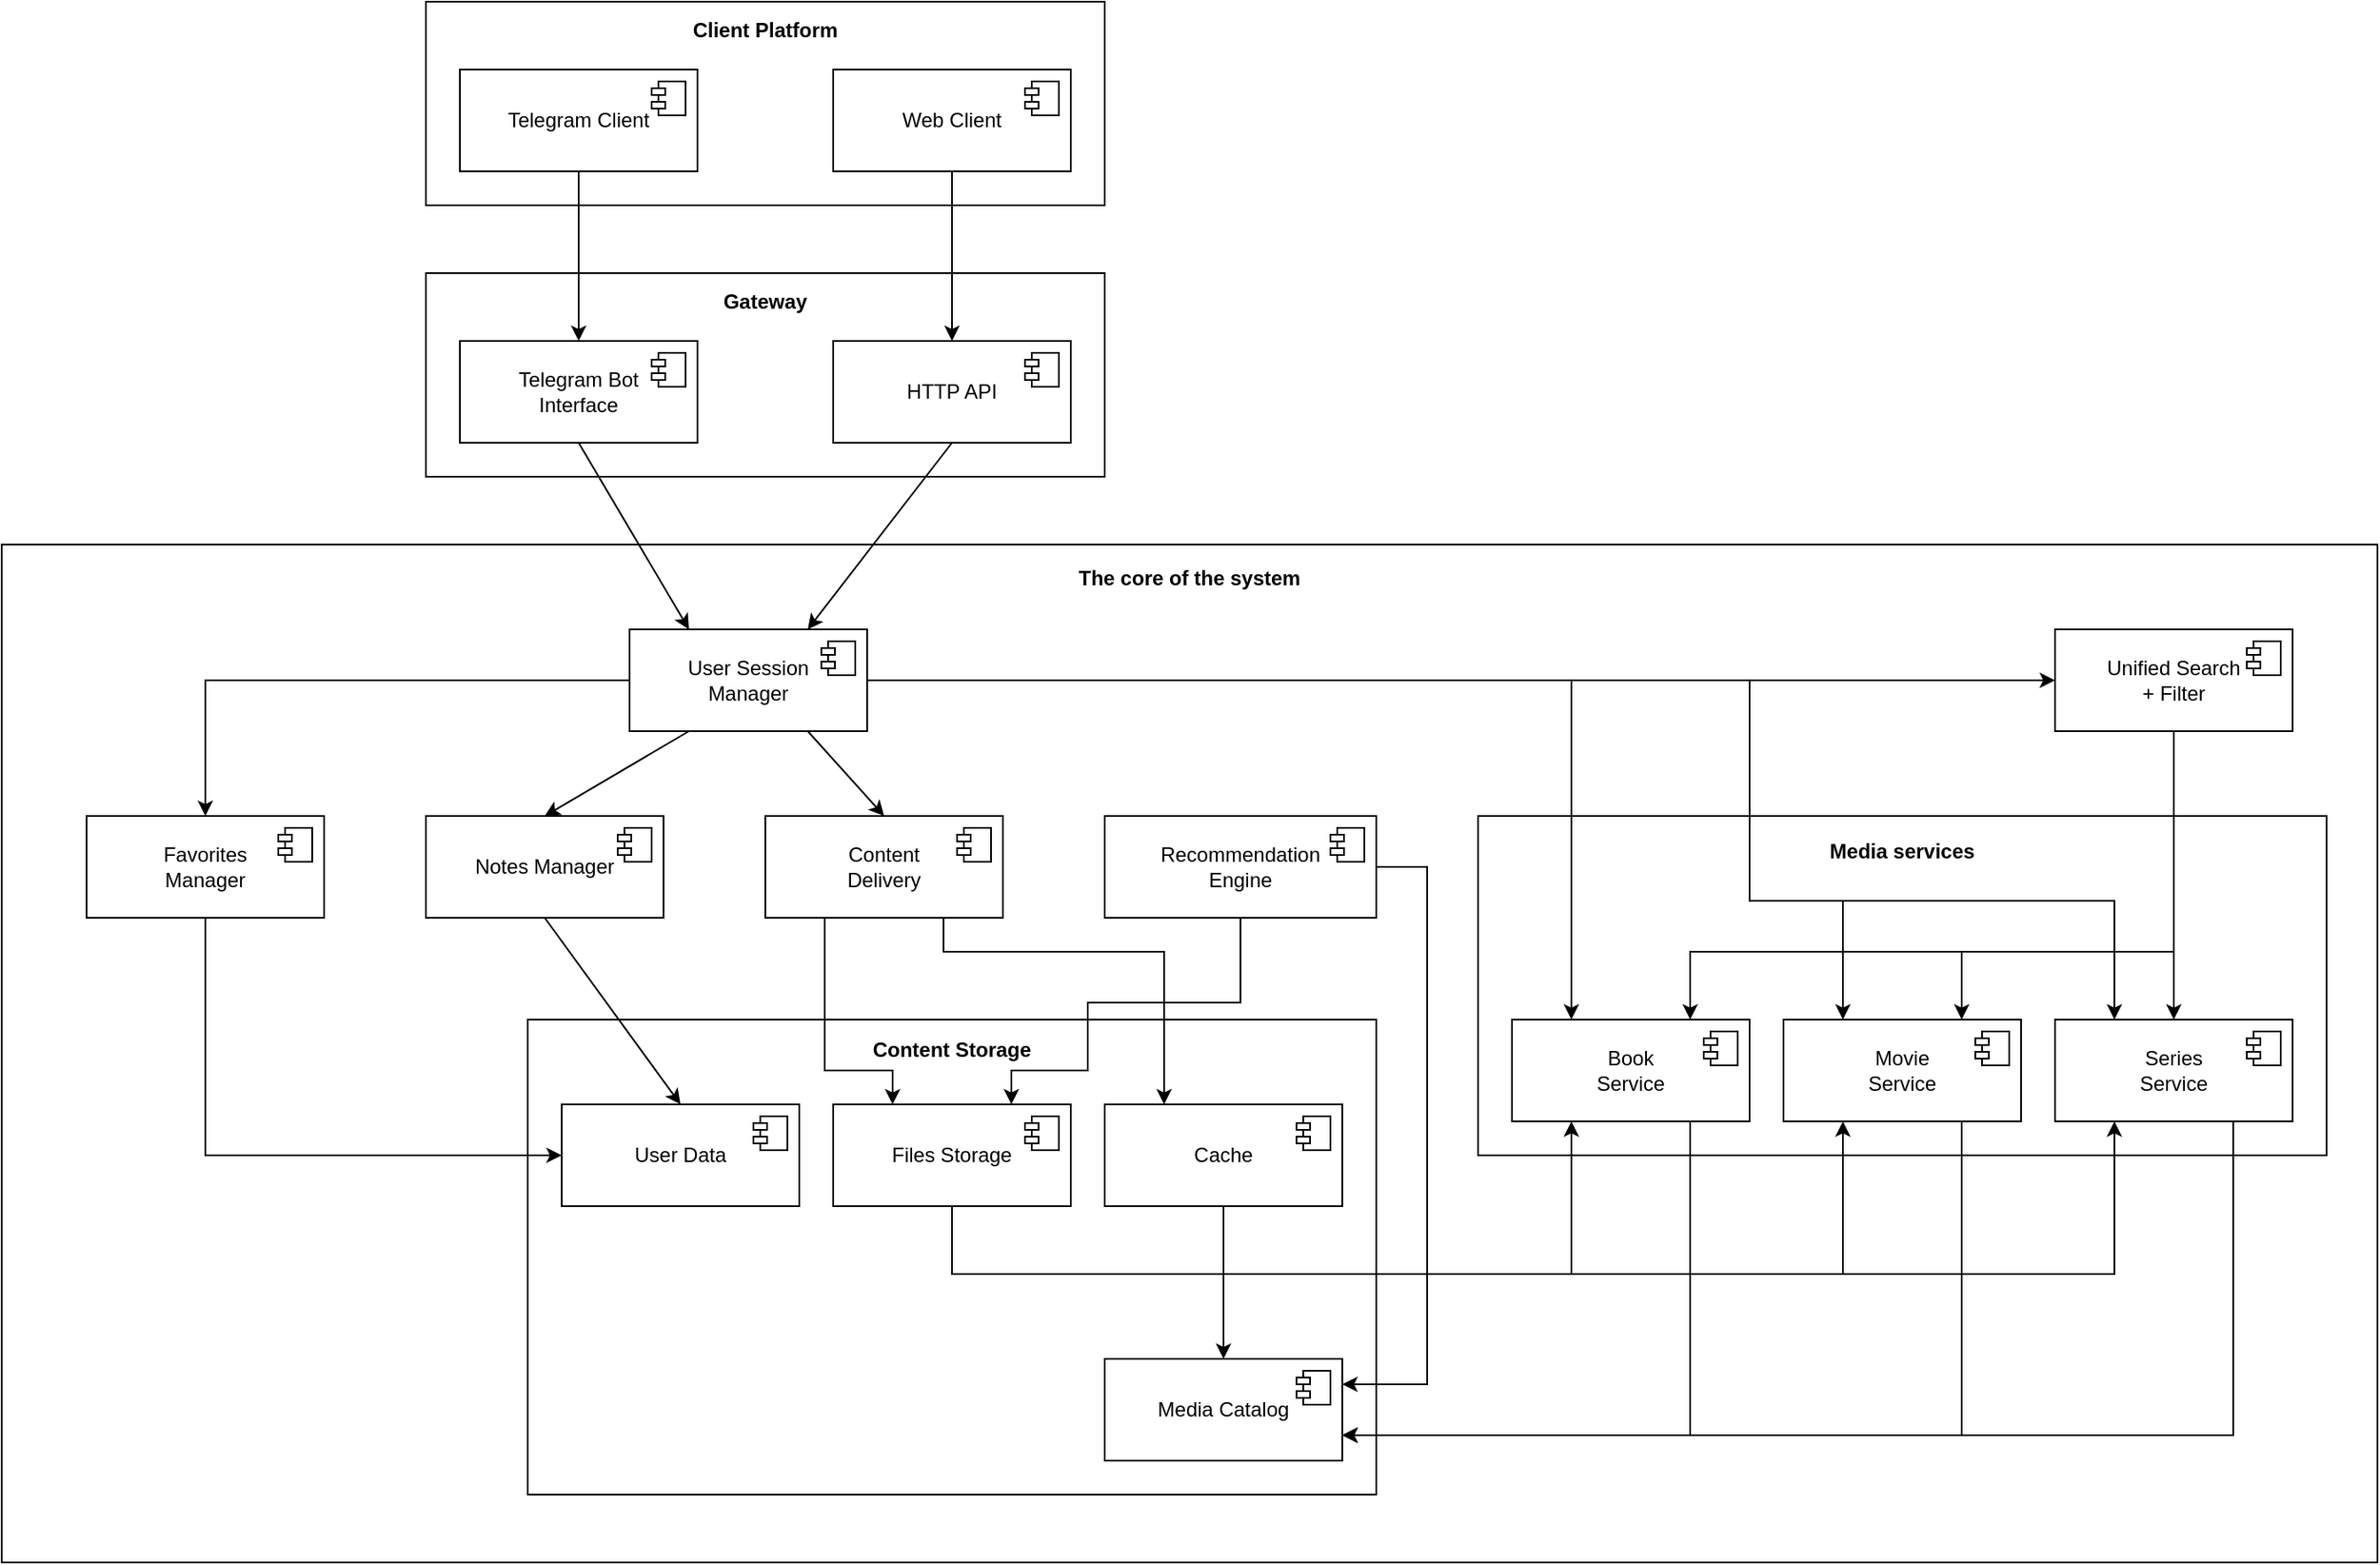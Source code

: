 <mxfile version="27.1.6">
  <diagram name="Страница — 1" id="5VMQ5X2-vYxtEp9Sd9Cx">
    <mxGraphModel dx="2438" dy="1136" grid="1" gridSize="10" guides="1" tooltips="1" connect="1" arrows="1" fold="1" page="1" pageScale="1" pageWidth="827" pageHeight="1169" math="0" shadow="0">
      <root>
        <mxCell id="0" />
        <mxCell id="1" parent="0" />
        <mxCell id="GmPg6R9KhKTW2BGnxjnt-1" value="&lt;b&gt;Client Platform&lt;/b&gt;&lt;br&gt;&lt;div&gt;&lt;b&gt;&lt;br&gt;&lt;/b&gt;&lt;/div&gt;&lt;div&gt;&lt;b&gt;&lt;br&gt;&lt;/b&gt;&lt;div&gt;&lt;b&gt;&lt;br&gt;&lt;/b&gt;&lt;/div&gt;&lt;div&gt;&lt;b&gt;&lt;br&gt;&lt;/b&gt;&lt;/div&gt;&lt;div&gt;&lt;b&gt;&lt;br&gt;&lt;/b&gt;&lt;/div&gt;&lt;div&gt;&lt;b&gt;&lt;br&gt;&lt;/b&gt;&lt;/div&gt;&lt;/div&gt;" style="rounded=0;whiteSpace=wrap;html=1;" parent="1" vertex="1">
          <mxGeometry x="-640" y="80" width="400" height="120" as="geometry" />
        </mxCell>
        <mxCell id="GmPg6R9KhKTW2BGnxjnt-2" value="Telegram Client" style="html=1;dropTarget=0;whiteSpace=wrap;" parent="1" vertex="1">
          <mxGeometry x="-620" y="120" width="140" height="60" as="geometry" />
        </mxCell>
        <mxCell id="GmPg6R9KhKTW2BGnxjnt-3" value="" style="shape=module;jettyWidth=8;jettyHeight=4;" parent="GmPg6R9KhKTW2BGnxjnt-2" vertex="1">
          <mxGeometry x="1" width="20" height="20" relative="1" as="geometry">
            <mxPoint x="-27" y="7" as="offset" />
          </mxGeometry>
        </mxCell>
        <mxCell id="GmPg6R9KhKTW2BGnxjnt-4" value="Web Client" style="html=1;dropTarget=0;whiteSpace=wrap;" parent="1" vertex="1">
          <mxGeometry x="-400" y="120" width="140" height="60" as="geometry" />
        </mxCell>
        <mxCell id="GmPg6R9KhKTW2BGnxjnt-5" value="" style="shape=module;jettyWidth=8;jettyHeight=4;" parent="GmPg6R9KhKTW2BGnxjnt-4" vertex="1">
          <mxGeometry x="1" width="20" height="20" relative="1" as="geometry">
            <mxPoint x="-27" y="7" as="offset" />
          </mxGeometry>
        </mxCell>
        <mxCell id="GmPg6R9KhKTW2BGnxjnt-6" value="&lt;b&gt;Gateway&lt;/b&gt;&lt;br&gt;&lt;div&gt;&lt;b&gt;&lt;br&gt;&lt;/b&gt;&lt;/div&gt;&lt;div&gt;&lt;b&gt;&lt;br&gt;&lt;/b&gt;&lt;div&gt;&lt;b&gt;&lt;br&gt;&lt;/b&gt;&lt;/div&gt;&lt;div&gt;&lt;b&gt;&lt;br&gt;&lt;/b&gt;&lt;/div&gt;&lt;div&gt;&lt;b&gt;&lt;br&gt;&lt;/b&gt;&lt;/div&gt;&lt;div&gt;&lt;b&gt;&lt;br&gt;&lt;/b&gt;&lt;/div&gt;&lt;/div&gt;" style="rounded=0;whiteSpace=wrap;html=1;" parent="1" vertex="1">
          <mxGeometry x="-640" y="240" width="400" height="120" as="geometry" />
        </mxCell>
        <mxCell id="GmPg6R9KhKTW2BGnxjnt-7" value="Telegram Bot&lt;div&gt;Interface&lt;/div&gt;" style="html=1;dropTarget=0;whiteSpace=wrap;" parent="1" vertex="1">
          <mxGeometry x="-620" y="280" width="140" height="60" as="geometry" />
        </mxCell>
        <mxCell id="GmPg6R9KhKTW2BGnxjnt-8" value="" style="shape=module;jettyWidth=8;jettyHeight=4;" parent="GmPg6R9KhKTW2BGnxjnt-7" vertex="1">
          <mxGeometry x="1" width="20" height="20" relative="1" as="geometry">
            <mxPoint x="-27" y="7" as="offset" />
          </mxGeometry>
        </mxCell>
        <mxCell id="GmPg6R9KhKTW2BGnxjnt-9" value="HTTP API" style="html=1;dropTarget=0;whiteSpace=wrap;" parent="1" vertex="1">
          <mxGeometry x="-400" y="280" width="140" height="60" as="geometry" />
        </mxCell>
        <mxCell id="GmPg6R9KhKTW2BGnxjnt-10" value="" style="shape=module;jettyWidth=8;jettyHeight=4;" parent="GmPg6R9KhKTW2BGnxjnt-9" vertex="1">
          <mxGeometry x="1" width="20" height="20" relative="1" as="geometry">
            <mxPoint x="-27" y="7" as="offset" />
          </mxGeometry>
        </mxCell>
        <mxCell id="GmPg6R9KhKTW2BGnxjnt-12" value="&lt;b&gt;The core of the system&lt;/b&gt;&lt;div&gt;&lt;div&gt;&lt;b&gt;&lt;br&gt;&lt;/b&gt;&lt;/div&gt;&lt;div&gt;&lt;b&gt;&lt;br&gt;&lt;/b&gt;&lt;/div&gt;&lt;div&gt;&lt;b&gt;&lt;br&gt;&lt;/b&gt;&lt;/div&gt;&lt;div&gt;&lt;b&gt;&lt;br&gt;&lt;/b&gt;&lt;/div&gt;&lt;div&gt;&lt;b&gt;&lt;br&gt;&lt;/b&gt;&lt;/div&gt;&lt;div&gt;&lt;b&gt;&lt;br&gt;&lt;/b&gt;&lt;/div&gt;&lt;div&gt;&lt;b&gt;&lt;br&gt;&lt;/b&gt;&lt;/div&gt;&lt;div&gt;&lt;b&gt;&lt;br&gt;&lt;/b&gt;&lt;/div&gt;&lt;div&gt;&lt;b&gt;&lt;br&gt;&lt;/b&gt;&lt;/div&gt;&lt;div&gt;&lt;b&gt;&lt;br&gt;&lt;/b&gt;&lt;/div&gt;&lt;div&gt;&lt;b&gt;&lt;br&gt;&lt;/b&gt;&lt;/div&gt;&lt;div&gt;&lt;b&gt;&lt;br&gt;&lt;/b&gt;&lt;/div&gt;&lt;div&gt;&lt;b&gt;&lt;br&gt;&lt;/b&gt;&lt;/div&gt;&lt;div&gt;&lt;b&gt;&lt;br&gt;&lt;/b&gt;&lt;/div&gt;&lt;div&gt;&lt;b&gt;&lt;br&gt;&lt;/b&gt;&lt;/div&gt;&lt;div&gt;&lt;b&gt;&lt;br&gt;&lt;/b&gt;&lt;/div&gt;&lt;div&gt;&lt;b&gt;&lt;br&gt;&lt;/b&gt;&lt;/div&gt;&lt;div&gt;&lt;b&gt;&lt;br&gt;&lt;/b&gt;&lt;/div&gt;&lt;div&gt;&lt;b&gt;&lt;br&gt;&lt;/b&gt;&lt;/div&gt;&lt;div&gt;&lt;b&gt;&lt;br&gt;&lt;/b&gt;&lt;/div&gt;&lt;div&gt;&lt;b&gt;&lt;br&gt;&lt;/b&gt;&lt;/div&gt;&lt;div&gt;&lt;b&gt;&lt;br&gt;&lt;/b&gt;&lt;/div&gt;&lt;div&gt;&lt;b&gt;&lt;br&gt;&lt;/b&gt;&lt;/div&gt;&lt;div&gt;&lt;b&gt;&lt;br&gt;&lt;/b&gt;&lt;/div&gt;&lt;div&gt;&lt;b&gt;&lt;br&gt;&lt;/b&gt;&lt;/div&gt;&lt;div&gt;&lt;b&gt;&lt;br&gt;&lt;/b&gt;&lt;/div&gt;&lt;div&gt;&lt;b&gt;&lt;br&gt;&lt;/b&gt;&lt;/div&gt;&lt;div&gt;&lt;b&gt;&lt;br&gt;&lt;/b&gt;&lt;/div&gt;&lt;div&gt;&lt;b&gt;&lt;br&gt;&lt;/b&gt;&lt;/div&gt;&lt;div&gt;&lt;b&gt;&lt;br&gt;&lt;/b&gt;&lt;/div&gt;&lt;div&gt;&lt;b&gt;&lt;br&gt;&lt;/b&gt;&lt;/div&gt;&lt;div&gt;&lt;b&gt;&lt;br&gt;&lt;/b&gt;&lt;/div&gt;&lt;div&gt;&lt;b&gt;&lt;br&gt;&lt;/b&gt;&lt;div&gt;&lt;b&gt;&lt;br&gt;&lt;/b&gt;&lt;/div&gt;&lt;div&gt;&lt;b&gt;&lt;br&gt;&lt;/b&gt;&lt;div&gt;&lt;b&gt;&lt;br&gt;&lt;/b&gt;&lt;/div&gt;&lt;div&gt;&lt;b&gt;&lt;br&gt;&lt;/b&gt;&lt;/div&gt;&lt;div&gt;&lt;b&gt;&lt;br&gt;&lt;/b&gt;&lt;/div&gt;&lt;div&gt;&lt;b&gt;&lt;br&gt;&lt;/b&gt;&lt;/div&gt;&lt;/div&gt;&lt;/div&gt;&lt;/div&gt;" style="rounded=0;whiteSpace=wrap;html=1;" parent="1" vertex="1">
          <mxGeometry x="-890" y="400" width="1400" height="600" as="geometry" />
        </mxCell>
        <mxCell id="GmPg6R9KhKTW2BGnxjnt-13" value="User Session&lt;div&gt;Manager&lt;/div&gt;" style="html=1;dropTarget=0;whiteSpace=wrap;" parent="1" vertex="1">
          <mxGeometry x="-520" y="450" width="140" height="60" as="geometry" />
        </mxCell>
        <mxCell id="GmPg6R9KhKTW2BGnxjnt-14" value="" style="shape=module;jettyWidth=8;jettyHeight=4;" parent="GmPg6R9KhKTW2BGnxjnt-13" vertex="1">
          <mxGeometry x="1" width="20" height="20" relative="1" as="geometry">
            <mxPoint x="-27" y="7" as="offset" />
          </mxGeometry>
        </mxCell>
        <mxCell id="GmPg6R9KhKTW2BGnxjnt-15" value="&lt;div&gt;Favorites&lt;/div&gt;&lt;div&gt;Manager&lt;/div&gt;" style="html=1;dropTarget=0;whiteSpace=wrap;" parent="1" vertex="1">
          <mxGeometry x="-840" y="560" width="140" height="60" as="geometry" />
        </mxCell>
        <mxCell id="GmPg6R9KhKTW2BGnxjnt-16" value="" style="shape=module;jettyWidth=8;jettyHeight=4;" parent="GmPg6R9KhKTW2BGnxjnt-15" vertex="1">
          <mxGeometry x="1" width="20" height="20" relative="1" as="geometry">
            <mxPoint x="-27" y="7" as="offset" />
          </mxGeometry>
        </mxCell>
        <mxCell id="GmPg6R9KhKTW2BGnxjnt-17" value="&lt;div&gt;&lt;span style=&quot;background-color: transparent; color: light-dark(rgb(0, 0, 0), rgb(255, 255, 255));&quot;&gt;Notes Manager&lt;/span&gt;&lt;/div&gt;" style="html=1;dropTarget=0;whiteSpace=wrap;" parent="1" vertex="1">
          <mxGeometry x="-640" y="560" width="140" height="60" as="geometry" />
        </mxCell>
        <mxCell id="GmPg6R9KhKTW2BGnxjnt-18" value="" style="shape=module;jettyWidth=8;jettyHeight=4;" parent="GmPg6R9KhKTW2BGnxjnt-17" vertex="1">
          <mxGeometry x="1" width="20" height="20" relative="1" as="geometry">
            <mxPoint x="-27" y="7" as="offset" />
          </mxGeometry>
        </mxCell>
        <mxCell id="GmPg6R9KhKTW2BGnxjnt-19" value="&lt;div&gt;Content&lt;/div&gt;&lt;div&gt;Delivery&lt;/div&gt;" style="html=1;dropTarget=0;whiteSpace=wrap;" parent="1" vertex="1">
          <mxGeometry x="-440" y="560" width="140" height="60" as="geometry" />
        </mxCell>
        <mxCell id="GmPg6R9KhKTW2BGnxjnt-20" value="" style="shape=module;jettyWidth=8;jettyHeight=4;" parent="GmPg6R9KhKTW2BGnxjnt-19" vertex="1">
          <mxGeometry x="1" width="20" height="20" relative="1" as="geometry">
            <mxPoint x="-27" y="7" as="offset" />
          </mxGeometry>
        </mxCell>
        <mxCell id="GmPg6R9KhKTW2BGnxjnt-21" value="&lt;div&gt;Recommendation&lt;/div&gt;&lt;div&gt;Engine&lt;/div&gt;" style="html=1;dropTarget=0;whiteSpace=wrap;" parent="1" vertex="1">
          <mxGeometry x="-240" y="560" width="160" height="60" as="geometry" />
        </mxCell>
        <mxCell id="GmPg6R9KhKTW2BGnxjnt-22" value="" style="shape=module;jettyWidth=8;jettyHeight=4;" parent="GmPg6R9KhKTW2BGnxjnt-21" vertex="1">
          <mxGeometry x="1" width="20" height="20" relative="1" as="geometry">
            <mxPoint x="-27" y="7" as="offset" />
          </mxGeometry>
        </mxCell>
        <mxCell id="GmPg6R9KhKTW2BGnxjnt-23" value="&lt;b&gt;Media services&lt;/b&gt;&lt;br&gt;&lt;div&gt;&lt;b&gt;&lt;br&gt;&lt;/b&gt;&lt;/div&gt;&lt;div&gt;&lt;b&gt;&lt;br&gt;&lt;/b&gt;&lt;/div&gt;&lt;div&gt;&lt;b&gt;&lt;br&gt;&lt;/b&gt;&lt;/div&gt;&lt;div&gt;&lt;b&gt;&lt;br&gt;&lt;/b&gt;&lt;/div&gt;&lt;div&gt;&lt;br&gt;&lt;/div&gt;&lt;div&gt;&lt;div&gt;&lt;b&gt;&lt;br&gt;&lt;/b&gt;&lt;/div&gt;&lt;div&gt;&lt;b&gt;&lt;br&gt;&lt;/b&gt;&lt;div&gt;&lt;b&gt;&lt;br&gt;&lt;/b&gt;&lt;/div&gt;&lt;div&gt;&lt;b&gt;&lt;br&gt;&lt;/b&gt;&lt;/div&gt;&lt;div&gt;&lt;b&gt;&lt;br&gt;&lt;/b&gt;&lt;/div&gt;&lt;div&gt;&lt;b&gt;&lt;br&gt;&lt;/b&gt;&lt;/div&gt;&lt;/div&gt;&lt;/div&gt;" style="rounded=0;whiteSpace=wrap;html=1;" parent="1" vertex="1">
          <mxGeometry x="-20" y="560" width="500" height="200" as="geometry" />
        </mxCell>
        <mxCell id="GmPg6R9KhKTW2BGnxjnt-24" value="&lt;div&gt;Book&lt;/div&gt;&lt;div&gt;Service&lt;/div&gt;" style="html=1;dropTarget=0;whiteSpace=wrap;" parent="1" vertex="1">
          <mxGeometry y="680" width="140" height="60" as="geometry" />
        </mxCell>
        <mxCell id="GmPg6R9KhKTW2BGnxjnt-25" value="" style="shape=module;jettyWidth=8;jettyHeight=4;" parent="GmPg6R9KhKTW2BGnxjnt-24" vertex="1">
          <mxGeometry x="1" width="20" height="20" relative="1" as="geometry">
            <mxPoint x="-27" y="7" as="offset" />
          </mxGeometry>
        </mxCell>
        <mxCell id="GmPg6R9KhKTW2BGnxjnt-26" value="&lt;div&gt;Movie&lt;/div&gt;&lt;div&gt;Service&lt;/div&gt;" style="html=1;dropTarget=0;whiteSpace=wrap;" parent="1" vertex="1">
          <mxGeometry x="160" y="680" width="140" height="60" as="geometry" />
        </mxCell>
        <mxCell id="GmPg6R9KhKTW2BGnxjnt-27" value="" style="shape=module;jettyWidth=8;jettyHeight=4;" parent="GmPg6R9KhKTW2BGnxjnt-26" vertex="1">
          <mxGeometry x="1" width="20" height="20" relative="1" as="geometry">
            <mxPoint x="-27" y="7" as="offset" />
          </mxGeometry>
        </mxCell>
        <mxCell id="GmPg6R9KhKTW2BGnxjnt-28" value="&lt;div&gt;Series&lt;/div&gt;&lt;div&gt;Service&lt;/div&gt;" style="html=1;dropTarget=0;whiteSpace=wrap;" parent="1" vertex="1">
          <mxGeometry x="320" y="680" width="140" height="60" as="geometry" />
        </mxCell>
        <mxCell id="GmPg6R9KhKTW2BGnxjnt-29" value="" style="shape=module;jettyWidth=8;jettyHeight=4;" parent="GmPg6R9KhKTW2BGnxjnt-28" vertex="1">
          <mxGeometry x="1" width="20" height="20" relative="1" as="geometry">
            <mxPoint x="-27" y="7" as="offset" />
          </mxGeometry>
        </mxCell>
        <mxCell id="GmPg6R9KhKTW2BGnxjnt-30" value="&lt;div&gt;Unified Search&lt;/div&gt;&lt;div&gt;+ Filter&lt;/div&gt;" style="html=1;dropTarget=0;whiteSpace=wrap;" parent="1" vertex="1">
          <mxGeometry x="320" y="450" width="140" height="60" as="geometry" />
        </mxCell>
        <mxCell id="GmPg6R9KhKTW2BGnxjnt-31" value="" style="shape=module;jettyWidth=8;jettyHeight=4;" parent="GmPg6R9KhKTW2BGnxjnt-30" vertex="1">
          <mxGeometry x="1" width="20" height="20" relative="1" as="geometry">
            <mxPoint x="-27" y="7" as="offset" />
          </mxGeometry>
        </mxCell>
        <mxCell id="GmPg6R9KhKTW2BGnxjnt-32" value="&lt;b&gt;Content Storage&lt;/b&gt;&lt;div&gt;&lt;b&gt;&lt;br&gt;&lt;/b&gt;&lt;/div&gt;&lt;div&gt;&lt;b&gt;&lt;br&gt;&lt;/b&gt;&lt;/div&gt;&lt;div&gt;&lt;b&gt;&lt;br&gt;&lt;/b&gt;&lt;/div&gt;&lt;div&gt;&lt;b&gt;&lt;br&gt;&lt;/b&gt;&lt;/div&gt;&lt;div&gt;&lt;b&gt;&lt;br&gt;&lt;/b&gt;&lt;/div&gt;&lt;div&gt;&lt;b&gt;&lt;br&gt;&lt;/b&gt;&lt;div&gt;&lt;b&gt;&lt;br&gt;&lt;/b&gt;&lt;/div&gt;&lt;div&gt;&lt;b&gt;&lt;br&gt;&lt;/b&gt;&lt;/div&gt;&lt;div&gt;&lt;b&gt;&lt;br&gt;&lt;/b&gt;&lt;/div&gt;&lt;div&gt;&lt;b&gt;&lt;br&gt;&lt;/b&gt;&lt;/div&gt;&lt;div&gt;&lt;br&gt;&lt;/div&gt;&lt;div&gt;&lt;div&gt;&lt;b&gt;&lt;br&gt;&lt;/b&gt;&lt;/div&gt;&lt;div&gt;&lt;b&gt;&lt;br&gt;&lt;/b&gt;&lt;div&gt;&lt;b&gt;&lt;br&gt;&lt;/b&gt;&lt;/div&gt;&lt;div&gt;&lt;b&gt;&lt;br&gt;&lt;/b&gt;&lt;/div&gt;&lt;div&gt;&lt;b&gt;&lt;br&gt;&lt;/b&gt;&lt;/div&gt;&lt;div&gt;&lt;b&gt;&lt;br&gt;&lt;/b&gt;&lt;/div&gt;&lt;/div&gt;&lt;/div&gt;&lt;/div&gt;" style="rounded=0;whiteSpace=wrap;html=1;" parent="1" vertex="1">
          <mxGeometry x="-580" y="680" width="500" height="280" as="geometry" />
        </mxCell>
        <mxCell id="GmPg6R9KhKTW2BGnxjnt-33" value="&lt;div&gt;User Data&lt;/div&gt;" style="html=1;dropTarget=0;whiteSpace=wrap;" parent="1" vertex="1">
          <mxGeometry x="-560" y="730" width="140" height="60" as="geometry" />
        </mxCell>
        <mxCell id="GmPg6R9KhKTW2BGnxjnt-34" value="" style="shape=module;jettyWidth=8;jettyHeight=4;" parent="GmPg6R9KhKTW2BGnxjnt-33" vertex="1">
          <mxGeometry x="1" width="20" height="20" relative="1" as="geometry">
            <mxPoint x="-27" y="7" as="offset" />
          </mxGeometry>
        </mxCell>
        <mxCell id="GmPg6R9KhKTW2BGnxjnt-35" value="&lt;div&gt;Files Storage&lt;/div&gt;" style="html=1;dropTarget=0;whiteSpace=wrap;" parent="1" vertex="1">
          <mxGeometry x="-400" y="730" width="140" height="60" as="geometry" />
        </mxCell>
        <mxCell id="GmPg6R9KhKTW2BGnxjnt-36" value="" style="shape=module;jettyWidth=8;jettyHeight=4;" parent="GmPg6R9KhKTW2BGnxjnt-35" vertex="1">
          <mxGeometry x="1" width="20" height="20" relative="1" as="geometry">
            <mxPoint x="-27" y="7" as="offset" />
          </mxGeometry>
        </mxCell>
        <mxCell id="GmPg6R9KhKTW2BGnxjnt-60" style="edgeStyle=orthogonalEdgeStyle;rounded=0;orthogonalLoop=1;jettySize=auto;html=1;exitX=0.5;exitY=1;exitDx=0;exitDy=0;entryX=0.5;entryY=0;entryDx=0;entryDy=0;" parent="1" source="GmPg6R9KhKTW2BGnxjnt-37" target="GmPg6R9KhKTW2BGnxjnt-39" edge="1">
          <mxGeometry relative="1" as="geometry" />
        </mxCell>
        <mxCell id="GmPg6R9KhKTW2BGnxjnt-37" value="&lt;div&gt;Cache&lt;span style=&quot;color: rgba(0, 0, 0, 0); font-family: monospace; font-size: 0px; text-align: start; text-wrap-mode: nowrap; background-color: transparent;&quot;&gt;%3CmxGraphModel%3E%3Croot%3E%3CmxCell%20id%3D%220%22%2F%3E%3CmxCell%20id%3D%221%22%20parent%3D%220%22%2F%3E%3CmxCell%20id%3D%222%22%20value%3D%22%26lt%3Bdiv%26gt%3BFavorites%26lt%3B%2Fdiv%26gt%3B%26lt%3Bdiv%26gt%3BManager%26lt%3B%2Fdiv%26gt%3B%22%20style%3D%22html%3D1%3BdropTarget%3D0%3BwhiteSpace%3Dwrap%3B%22%20vertex%3D%221%22%20parent%3D%221%22%3E%3CmxGeometry%20x%3D%22-840%22%20y%3D%22560%22%20width%3D%22140%22%20height%3D%2260%22%20as%3D%22geometry%22%2F%3E%3C%2FmxCell%3E%3CmxCell%20id%3D%223%22%20value%3D%22%22%20style%3D%22shape%3Dmodule%3BjettyWidth%3D8%3BjettyHeight%3D4%3B%22%20vertex%3D%221%22%20parent%3D%222%22%3E%3CmxGeometry%20x%3D%221%22%20width%3D%2220%22%20height%3D%2220%22%20relative%3D%221%22%20as%3D%22geometry%22%3E%3CmxPoint%20x%3D%22-27%22%20y%3D%227%22%20as%3D%22offset%22%2F%3E%3C%2FmxGeometry%3E%3C%2FmxCell%3E%3C%2Froot%3E%3C%2FmxGraphModel%3E&lt;/span&gt;&lt;/div&gt;" style="html=1;dropTarget=0;whiteSpace=wrap;" parent="1" vertex="1">
          <mxGeometry x="-240" y="730" width="140" height="60" as="geometry" />
        </mxCell>
        <mxCell id="GmPg6R9KhKTW2BGnxjnt-38" value="" style="shape=module;jettyWidth=8;jettyHeight=4;" parent="GmPg6R9KhKTW2BGnxjnt-37" vertex="1">
          <mxGeometry x="1" width="20" height="20" relative="1" as="geometry">
            <mxPoint x="-27" y="7" as="offset" />
          </mxGeometry>
        </mxCell>
        <mxCell id="GmPg6R9KhKTW2BGnxjnt-39" value="&lt;div&gt;Media Catalog&lt;/div&gt;" style="html=1;dropTarget=0;whiteSpace=wrap;" parent="1" vertex="1">
          <mxGeometry x="-240" y="880" width="140" height="60" as="geometry" />
        </mxCell>
        <mxCell id="GmPg6R9KhKTW2BGnxjnt-40" value="" style="shape=module;jettyWidth=8;jettyHeight=4;" parent="GmPg6R9KhKTW2BGnxjnt-39" vertex="1">
          <mxGeometry x="1" width="20" height="20" relative="1" as="geometry">
            <mxPoint x="-27" y="7" as="offset" />
          </mxGeometry>
        </mxCell>
        <mxCell id="GmPg6R9KhKTW2BGnxjnt-42" value="" style="endArrow=classic;html=1;rounded=0;exitX=0.5;exitY=1;exitDx=0;exitDy=0;entryX=0.5;entryY=0;entryDx=0;entryDy=0;" parent="1" source="GmPg6R9KhKTW2BGnxjnt-2" target="GmPg6R9KhKTW2BGnxjnt-7" edge="1">
          <mxGeometry width="50" height="50" relative="1" as="geometry">
            <mxPoint x="-700" y="230" as="sourcePoint" />
            <mxPoint x="-650" y="180" as="targetPoint" />
          </mxGeometry>
        </mxCell>
        <mxCell id="GmPg6R9KhKTW2BGnxjnt-43" value="" style="endArrow=classic;html=1;rounded=0;exitX=0.5;exitY=1;exitDx=0;exitDy=0;entryX=0.5;entryY=0;entryDx=0;entryDy=0;" parent="1" source="GmPg6R9KhKTW2BGnxjnt-4" target="GmPg6R9KhKTW2BGnxjnt-9" edge="1">
          <mxGeometry width="50" height="50" relative="1" as="geometry">
            <mxPoint x="-140" y="170" as="sourcePoint" />
            <mxPoint x="-140" y="270" as="targetPoint" />
          </mxGeometry>
        </mxCell>
        <mxCell id="GmPg6R9KhKTW2BGnxjnt-44" value="" style="endArrow=classic;html=1;rounded=0;exitX=0.5;exitY=1;exitDx=0;exitDy=0;entryX=0.25;entryY=0;entryDx=0;entryDy=0;" parent="1" source="GmPg6R9KhKTW2BGnxjnt-7" target="GmPg6R9KhKTW2BGnxjnt-13" edge="1">
          <mxGeometry width="50" height="50" relative="1" as="geometry">
            <mxPoint x="-660" y="360" as="sourcePoint" />
            <mxPoint x="-660" y="460" as="targetPoint" />
          </mxGeometry>
        </mxCell>
        <mxCell id="GmPg6R9KhKTW2BGnxjnt-45" value="" style="endArrow=classic;html=1;rounded=0;exitX=0.5;exitY=1;exitDx=0;exitDy=0;entryX=0.75;entryY=0;entryDx=0;entryDy=0;" parent="1" source="GmPg6R9KhKTW2BGnxjnt-9" target="GmPg6R9KhKTW2BGnxjnt-13" edge="1">
          <mxGeometry width="50" height="50" relative="1" as="geometry">
            <mxPoint x="-180" y="330" as="sourcePoint" />
            <mxPoint x="-180" y="430" as="targetPoint" />
          </mxGeometry>
        </mxCell>
        <mxCell id="GmPg6R9KhKTW2BGnxjnt-46" value="" style="endArrow=classic;html=1;rounded=0;exitX=0.25;exitY=1;exitDx=0;exitDy=0;entryX=0.5;entryY=0;entryDx=0;entryDy=0;" parent="1" source="GmPg6R9KhKTW2BGnxjnt-13" target="GmPg6R9KhKTW2BGnxjnt-17" edge="1">
          <mxGeometry width="50" height="50" relative="1" as="geometry">
            <mxPoint x="-670" y="380" as="sourcePoint" />
            <mxPoint x="-670" y="480" as="targetPoint" />
          </mxGeometry>
        </mxCell>
        <mxCell id="GmPg6R9KhKTW2BGnxjnt-47" value="" style="endArrow=classic;html=1;rounded=0;exitX=0.75;exitY=1;exitDx=0;exitDy=0;entryX=0.5;entryY=0;entryDx=0;entryDy=0;" parent="1" source="GmPg6R9KhKTW2BGnxjnt-13" target="GmPg6R9KhKTW2BGnxjnt-19" edge="1">
          <mxGeometry width="50" height="50" relative="1" as="geometry">
            <mxPoint x="-240" y="380" as="sourcePoint" />
            <mxPoint x="-240" y="480" as="targetPoint" />
            <Array as="points" />
          </mxGeometry>
        </mxCell>
        <mxCell id="GmPg6R9KhKTW2BGnxjnt-48" value="" style="endArrow=classic;html=1;rounded=0;exitX=0;exitY=0.5;exitDx=0;exitDy=0;entryX=0.5;entryY=0;entryDx=0;entryDy=0;" parent="1" source="GmPg6R9KhKTW2BGnxjnt-13" target="GmPg6R9KhKTW2BGnxjnt-15" edge="1">
          <mxGeometry width="50" height="50" relative="1" as="geometry">
            <mxPoint x="-580" y="460" as="sourcePoint" />
            <mxPoint x="-580" y="560" as="targetPoint" />
            <Array as="points">
              <mxPoint x="-770" y="480" />
            </Array>
          </mxGeometry>
        </mxCell>
        <mxCell id="GmPg6R9KhKTW2BGnxjnt-50" value="" style="endArrow=classic;html=1;rounded=0;exitX=1;exitY=0.5;exitDx=0;exitDy=0;entryX=0;entryY=0.5;entryDx=0;entryDy=0;" parent="1" source="GmPg6R9KhKTW2BGnxjnt-13" target="GmPg6R9KhKTW2BGnxjnt-30" edge="1">
          <mxGeometry width="50" height="50" relative="1" as="geometry">
            <mxPoint x="50" y="360" as="sourcePoint" />
            <mxPoint x="50" y="460" as="targetPoint" />
          </mxGeometry>
        </mxCell>
        <mxCell id="GmPg6R9KhKTW2BGnxjnt-51" value="" style="endArrow=classic;html=1;rounded=0;exitX=1;exitY=0.5;exitDx=0;exitDy=0;entryX=0.25;entryY=0;entryDx=0;entryDy=0;" parent="1" source="GmPg6R9KhKTW2BGnxjnt-13" target="GmPg6R9KhKTW2BGnxjnt-24" edge="1">
          <mxGeometry width="50" height="50" relative="1" as="geometry">
            <mxPoint x="-60" y="320" as="sourcePoint" />
            <mxPoint x="-60" y="420" as="targetPoint" />
            <Array as="points">
              <mxPoint x="35" y="480" />
            </Array>
          </mxGeometry>
        </mxCell>
        <mxCell id="GmPg6R9KhKTW2BGnxjnt-52" value="" style="endArrow=classic;html=1;rounded=0;exitX=0.5;exitY=1;exitDx=0;exitDy=0;entryX=0.5;entryY=0;entryDx=0;entryDy=0;" parent="1" source="GmPg6R9KhKTW2BGnxjnt-17" target="GmPg6R9KhKTW2BGnxjnt-33" edge="1">
          <mxGeometry width="50" height="50" relative="1" as="geometry">
            <mxPoint x="-640" y="690" as="sourcePoint" />
            <mxPoint x="-640" y="790" as="targetPoint" />
          </mxGeometry>
        </mxCell>
        <mxCell id="GmPg6R9KhKTW2BGnxjnt-53" value="" style="endArrow=classic;html=1;rounded=0;exitX=0.5;exitY=1;exitDx=0;exitDy=0;entryX=0;entryY=0.5;entryDx=0;entryDy=0;" parent="1" source="GmPg6R9KhKTW2BGnxjnt-15" target="GmPg6R9KhKTW2BGnxjnt-33" edge="1">
          <mxGeometry width="50" height="50" relative="1" as="geometry">
            <mxPoint x="-740" y="680" as="sourcePoint" />
            <mxPoint x="-740" y="780" as="targetPoint" />
            <Array as="points">
              <mxPoint x="-770" y="760" />
            </Array>
          </mxGeometry>
        </mxCell>
        <mxCell id="GmPg6R9KhKTW2BGnxjnt-54" value="" style="endArrow=classic;html=1;rounded=0;exitX=0.5;exitY=1;exitDx=0;exitDy=0;entryX=0.5;entryY=0;entryDx=0;entryDy=0;" parent="1" source="GmPg6R9KhKTW2BGnxjnt-30" target="GmPg6R9KhKTW2BGnxjnt-28" edge="1">
          <mxGeometry width="50" height="50" relative="1" as="geometry">
            <mxPoint x="650" y="520" as="sourcePoint" />
            <mxPoint x="650" y="620" as="targetPoint" />
          </mxGeometry>
        </mxCell>
        <mxCell id="GmPg6R9KhKTW2BGnxjnt-55" value="" style="endArrow=classic;html=1;rounded=0;exitX=0.5;exitY=1;exitDx=0;exitDy=0;entryX=0.75;entryY=0;entryDx=0;entryDy=0;" parent="1" source="GmPg6R9KhKTW2BGnxjnt-30" target="GmPg6R9KhKTW2BGnxjnt-26" edge="1">
          <mxGeometry width="50" height="50" relative="1" as="geometry">
            <mxPoint x="620" y="580" as="sourcePoint" />
            <mxPoint x="620" y="680" as="targetPoint" />
            <Array as="points">
              <mxPoint x="390" y="640" />
              <mxPoint x="265" y="640" />
            </Array>
          </mxGeometry>
        </mxCell>
        <mxCell id="GmPg6R9KhKTW2BGnxjnt-56" value="" style="endArrow=classic;html=1;rounded=0;exitX=0.5;exitY=1;exitDx=0;exitDy=0;entryX=0.75;entryY=0;entryDx=0;entryDy=0;" parent="1" source="GmPg6R9KhKTW2BGnxjnt-30" target="GmPg6R9KhKTW2BGnxjnt-24" edge="1">
          <mxGeometry width="50" height="50" relative="1" as="geometry">
            <mxPoint x="170" y="860" as="sourcePoint" />
            <mxPoint x="170" y="960" as="targetPoint" />
            <Array as="points">
              <mxPoint x="390" y="640" />
              <mxPoint x="105" y="640" />
            </Array>
          </mxGeometry>
        </mxCell>
        <mxCell id="GmPg6R9KhKTW2BGnxjnt-59" value="" style="endArrow=classic;html=1;rounded=0;exitX=1;exitY=0.5;exitDx=0;exitDy=0;entryX=1;entryY=0.25;entryDx=0;entryDy=0;" parent="1" source="GmPg6R9KhKTW2BGnxjnt-21" target="GmPg6R9KhKTW2BGnxjnt-39" edge="1">
          <mxGeometry width="50" height="50" relative="1" as="geometry">
            <mxPoint x="-20" y="850" as="sourcePoint" />
            <mxPoint x="30" y="800" as="targetPoint" />
            <Array as="points">
              <mxPoint x="-50" y="590" />
              <mxPoint x="-50" y="895" />
            </Array>
          </mxGeometry>
        </mxCell>
        <mxCell id="GmPg6R9KhKTW2BGnxjnt-61" value="" style="endArrow=classic;html=1;rounded=0;exitX=0.5;exitY=1;exitDx=0;exitDy=0;entryX=0.75;entryY=0;entryDx=0;entryDy=0;" parent="1" source="GmPg6R9KhKTW2BGnxjnt-21" target="GmPg6R9KhKTW2BGnxjnt-35" edge="1">
          <mxGeometry width="50" height="50" relative="1" as="geometry">
            <mxPoint x="-250" y="550" as="sourcePoint" />
            <mxPoint x="-200" y="500" as="targetPoint" />
            <Array as="points">
              <mxPoint x="-160" y="670" />
              <mxPoint x="-250" y="670" />
              <mxPoint x="-250" y="710" />
              <mxPoint x="-295" y="710" />
            </Array>
          </mxGeometry>
        </mxCell>
        <mxCell id="GmPg6R9KhKTW2BGnxjnt-63" value="" style="endArrow=classic;html=1;rounded=0;exitX=0.25;exitY=1;exitDx=0;exitDy=0;entryX=0.25;entryY=0;entryDx=0;entryDy=0;" parent="1" source="GmPg6R9KhKTW2BGnxjnt-19" target="GmPg6R9KhKTW2BGnxjnt-35" edge="1">
          <mxGeometry width="50" height="50" relative="1" as="geometry">
            <mxPoint x="-430" y="680" as="sourcePoint" />
            <mxPoint x="-380" y="630" as="targetPoint" />
            <Array as="points">
              <mxPoint x="-405" y="710" />
              <mxPoint x="-365" y="710" />
            </Array>
          </mxGeometry>
        </mxCell>
        <mxCell id="GmPg6R9KhKTW2BGnxjnt-64" value="" style="endArrow=classic;html=1;rounded=0;exitX=0.75;exitY=1;exitDx=0;exitDy=0;entryX=0.25;entryY=0;entryDx=0;entryDy=0;" parent="1" source="GmPg6R9KhKTW2BGnxjnt-19" target="GmPg6R9KhKTW2BGnxjnt-37" edge="1">
          <mxGeometry width="50" height="50" relative="1" as="geometry">
            <mxPoint x="-300" y="680" as="sourcePoint" />
            <mxPoint x="-250" y="630" as="targetPoint" />
            <Array as="points">
              <mxPoint x="-335" y="640" />
              <mxPoint x="-205" y="640" />
            </Array>
          </mxGeometry>
        </mxCell>
        <mxCell id="GmPg6R9KhKTW2BGnxjnt-65" value="" style="endArrow=classic;html=1;rounded=0;exitX=1;exitY=0.5;exitDx=0;exitDy=0;entryX=0.25;entryY=0;entryDx=0;entryDy=0;" parent="1" source="GmPg6R9KhKTW2BGnxjnt-13" target="GmPg6R9KhKTW2BGnxjnt-26" edge="1">
          <mxGeometry width="50" height="50" relative="1" as="geometry">
            <mxPoint x="-40" y="310" as="sourcePoint" />
            <mxPoint x="10" y="260" as="targetPoint" />
            <Array as="points">
              <mxPoint x="140" y="480" />
              <mxPoint x="140" y="610" />
              <mxPoint x="195" y="610" />
            </Array>
          </mxGeometry>
        </mxCell>
        <mxCell id="GmPg6R9KhKTW2BGnxjnt-66" value="" style="endArrow=classic;html=1;rounded=0;exitX=1;exitY=0.5;exitDx=0;exitDy=0;entryX=0.25;entryY=0;entryDx=0;entryDy=0;" parent="1" source="GmPg6R9KhKTW2BGnxjnt-13" target="GmPg6R9KhKTW2BGnxjnt-28" edge="1">
          <mxGeometry width="50" height="50" relative="1" as="geometry">
            <mxPoint x="40" y="310" as="sourcePoint" />
            <mxPoint x="40" y="410" as="targetPoint" />
            <Array as="points">
              <mxPoint x="140" y="480" />
              <mxPoint x="140" y="610" />
              <mxPoint x="355" y="610" />
            </Array>
          </mxGeometry>
        </mxCell>
        <mxCell id="GmPg6R9KhKTW2BGnxjnt-67" value="" style="endArrow=classic;html=1;rounded=0;exitX=0.5;exitY=1;exitDx=0;exitDy=0;entryX=0.25;entryY=1;entryDx=0;entryDy=0;" parent="1" source="GmPg6R9KhKTW2BGnxjnt-35" target="GmPg6R9KhKTW2BGnxjnt-24" edge="1">
          <mxGeometry width="50" height="50" relative="1" as="geometry">
            <mxPoint x="50" y="860" as="sourcePoint" />
            <mxPoint x="100" y="810" as="targetPoint" />
            <Array as="points">
              <mxPoint x="-330" y="830" />
              <mxPoint x="35" y="830" />
            </Array>
          </mxGeometry>
        </mxCell>
        <mxCell id="GmPg6R9KhKTW2BGnxjnt-68" value="" style="endArrow=classic;html=1;rounded=0;exitX=0.5;exitY=1;exitDx=0;exitDy=0;entryX=0.25;entryY=1;entryDx=0;entryDy=0;" parent="1" source="GmPg6R9KhKTW2BGnxjnt-35" target="GmPg6R9KhKTW2BGnxjnt-26" edge="1">
          <mxGeometry width="50" height="50" relative="1" as="geometry">
            <mxPoint y="1000" as="sourcePoint" />
            <mxPoint y="1100" as="targetPoint" />
            <Array as="points">
              <mxPoint x="-330" y="830" />
              <mxPoint x="195" y="830" />
            </Array>
          </mxGeometry>
        </mxCell>
        <mxCell id="GmPg6R9KhKTW2BGnxjnt-69" value="" style="endArrow=classic;html=1;rounded=0;exitX=0.5;exitY=1;exitDx=0;exitDy=0;entryX=0.25;entryY=1;entryDx=0;entryDy=0;" parent="1" source="GmPg6R9KhKTW2BGnxjnt-35" target="GmPg6R9KhKTW2BGnxjnt-28" edge="1">
          <mxGeometry width="50" height="50" relative="1" as="geometry">
            <mxPoint x="-100" y="1070" as="sourcePoint" />
            <mxPoint x="-50" y="1020" as="targetPoint" />
            <Array as="points">
              <mxPoint x="-330" y="830" />
              <mxPoint x="355" y="830" />
            </Array>
          </mxGeometry>
        </mxCell>
        <mxCell id="GmPg6R9KhKTW2BGnxjnt-70" value="" style="endArrow=classic;html=1;rounded=0;exitX=0.75;exitY=1;exitDx=0;exitDy=0;entryX=1;entryY=0.75;entryDx=0;entryDy=0;" parent="1" source="GmPg6R9KhKTW2BGnxjnt-24" target="GmPg6R9KhKTW2BGnxjnt-39" edge="1">
          <mxGeometry width="50" height="50" relative="1" as="geometry">
            <mxPoint x="150" y="900" as="sourcePoint" />
            <mxPoint x="200" y="850" as="targetPoint" />
            <Array as="points">
              <mxPoint x="105" y="925" />
            </Array>
          </mxGeometry>
        </mxCell>
        <mxCell id="GmPg6R9KhKTW2BGnxjnt-71" value="" style="endArrow=classic;html=1;rounded=0;exitX=0.75;exitY=1;exitDx=0;exitDy=0;entryX=1;entryY=0.75;entryDx=0;entryDy=0;" parent="1" source="GmPg6R9KhKTW2BGnxjnt-26" target="GmPg6R9KhKTW2BGnxjnt-39" edge="1">
          <mxGeometry width="50" height="50" relative="1" as="geometry">
            <mxPoint x="210" y="930" as="sourcePoint" />
            <mxPoint x="260" y="880" as="targetPoint" />
            <Array as="points">
              <mxPoint x="265" y="925" />
            </Array>
          </mxGeometry>
        </mxCell>
        <mxCell id="GmPg6R9KhKTW2BGnxjnt-72" value="" style="endArrow=classic;html=1;rounded=0;exitX=0.75;exitY=1;exitDx=0;exitDy=0;entryX=1;entryY=0.75;entryDx=0;entryDy=0;" parent="1" source="GmPg6R9KhKTW2BGnxjnt-28" target="GmPg6R9KhKTW2BGnxjnt-39" edge="1">
          <mxGeometry width="50" height="50" relative="1" as="geometry">
            <mxPoint x="410" y="900" as="sourcePoint" />
            <mxPoint x="460" y="850" as="targetPoint" />
            <Array as="points">
              <mxPoint x="425" y="925" />
            </Array>
          </mxGeometry>
        </mxCell>
      </root>
    </mxGraphModel>
  </diagram>
</mxfile>
